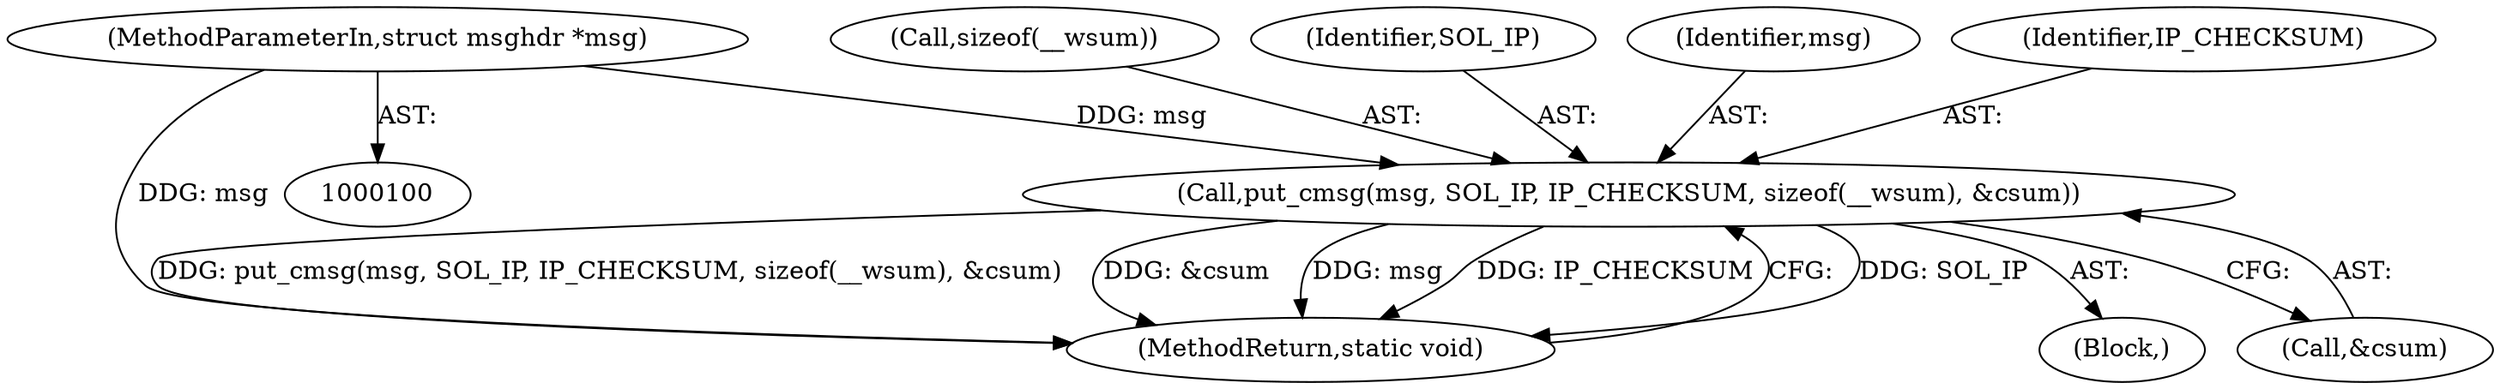 digraph "0_linux_ca4ef4574f1ee5252e2cd365f8f5d5bafd048f32@pointer" {
"1000101" [label="(MethodParameterIn,struct msghdr *msg)"];
"1000140" [label="(Call,put_cmsg(msg, SOL_IP, IP_CHECKSUM, sizeof(__wsum), &csum))"];
"1000148" [label="(MethodReturn,static void)"];
"1000140" [label="(Call,put_cmsg(msg, SOL_IP, IP_CHECKSUM, sizeof(__wsum), &csum))"];
"1000144" [label="(Call,sizeof(__wsum))"];
"1000142" [label="(Identifier,SOL_IP)"];
"1000101" [label="(MethodParameterIn,struct msghdr *msg)"];
"1000105" [label="(Block,)"];
"1000141" [label="(Identifier,msg)"];
"1000143" [label="(Identifier,IP_CHECKSUM)"];
"1000146" [label="(Call,&csum)"];
"1000101" -> "1000100"  [label="AST: "];
"1000101" -> "1000148"  [label="DDG: msg"];
"1000101" -> "1000140"  [label="DDG: msg"];
"1000140" -> "1000105"  [label="AST: "];
"1000140" -> "1000146"  [label="CFG: "];
"1000141" -> "1000140"  [label="AST: "];
"1000142" -> "1000140"  [label="AST: "];
"1000143" -> "1000140"  [label="AST: "];
"1000144" -> "1000140"  [label="AST: "];
"1000146" -> "1000140"  [label="AST: "];
"1000148" -> "1000140"  [label="CFG: "];
"1000140" -> "1000148"  [label="DDG: SOL_IP"];
"1000140" -> "1000148"  [label="DDG: put_cmsg(msg, SOL_IP, IP_CHECKSUM, sizeof(__wsum), &csum)"];
"1000140" -> "1000148"  [label="DDG: &csum"];
"1000140" -> "1000148"  [label="DDG: msg"];
"1000140" -> "1000148"  [label="DDG: IP_CHECKSUM"];
}
